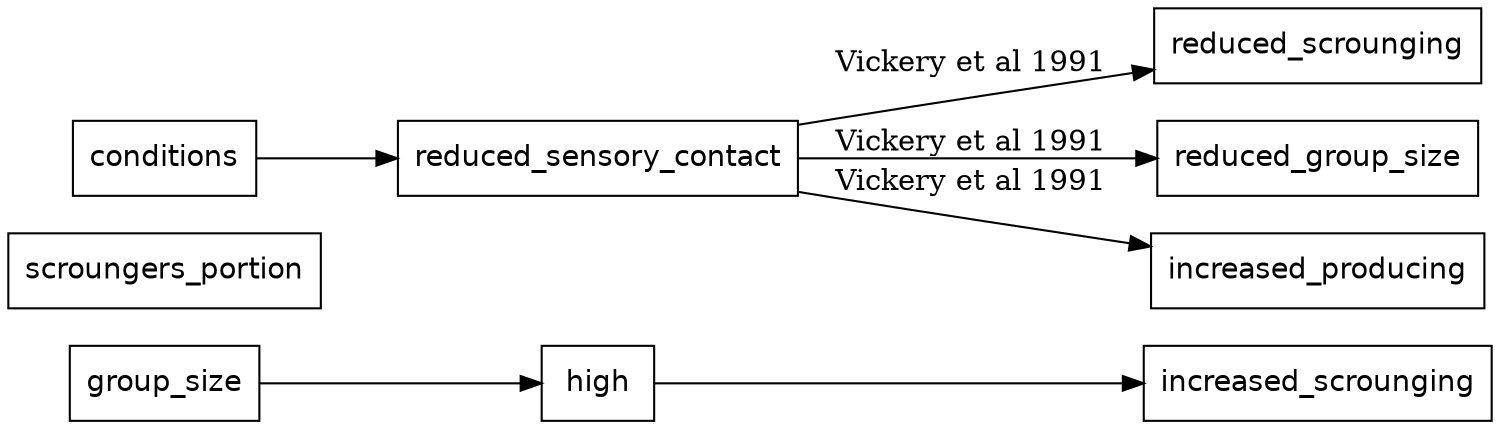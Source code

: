 digraph decision_tree {

  graph [fontsize = 12]
  rankdir = LR
	node [shape = box, fontname = Helvetica]


	group_size -> high -> increased_scrounging

	scroungers_portion


	conditions

	conditions -> reduced_sensory_contact
	reduced_sensory_contact ->
		{reduced_scrounging reduced_group_size increased_producing} [label = "Vickery et al 1991"]


}
